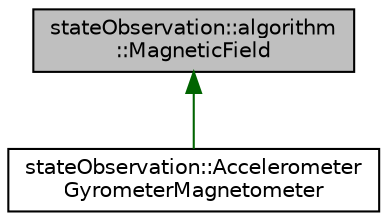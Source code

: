 digraph "stateObservation::algorithm::MagneticField"
{
 // LATEX_PDF_SIZE
  edge [fontname="Helvetica",fontsize="10",labelfontname="Helvetica",labelfontsize="10"];
  node [fontname="Helvetica",fontsize="10",shape=record];
  Node1 [label="stateObservation::algorithm\l::MagneticField",height=0.2,width=0.4,color="black", fillcolor="grey75", style="filled", fontcolor="black",tooltip="Implements the measurements given by an magnetometer."];
  Node1 -> Node2 [dir="back",color="darkgreen",fontsize="10",style="solid",fontname="Helvetica"];
  Node2 [label="stateObservation::Accelerometer\lGyrometerMagnetometer",height=0.2,width=0.4,color="black", fillcolor="white", style="filled",URL="$classstateObservation_1_1AccelerometerGyrometerMagnetometer.html",tooltip="Implements the accelerometer-gyrometer-magnetometer measurements."];
}
